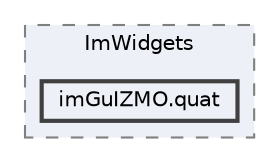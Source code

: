 digraph "D:/Peridyno/peridyno/src/Rendering/GUI/ImWidgets/imGuIZMO.quat"
{
 // LATEX_PDF_SIZE
  bgcolor="transparent";
  edge [fontname=Helvetica,fontsize=10,labelfontname=Helvetica,labelfontsize=10];
  node [fontname=Helvetica,fontsize=10,shape=box,height=0.2,width=0.4];
  compound=true
  subgraph clusterdir_73f67fb364b9e775af8617ac0a28e245 {
    graph [ bgcolor="#edf0f7", pencolor="grey50", label="ImWidgets", fontname=Helvetica,fontsize=10 style="filled,dashed", URL="dir_73f67fb364b9e775af8617ac0a28e245.html",tooltip=""]
  dir_eefaba7058f0184d738f6068928f4a0b [label="imGuIZMO.quat", fillcolor="#edf0f7", color="grey25", style="filled,bold", URL="dir_eefaba7058f0184d738f6068928f4a0b.html",tooltip=""];
  }
}
